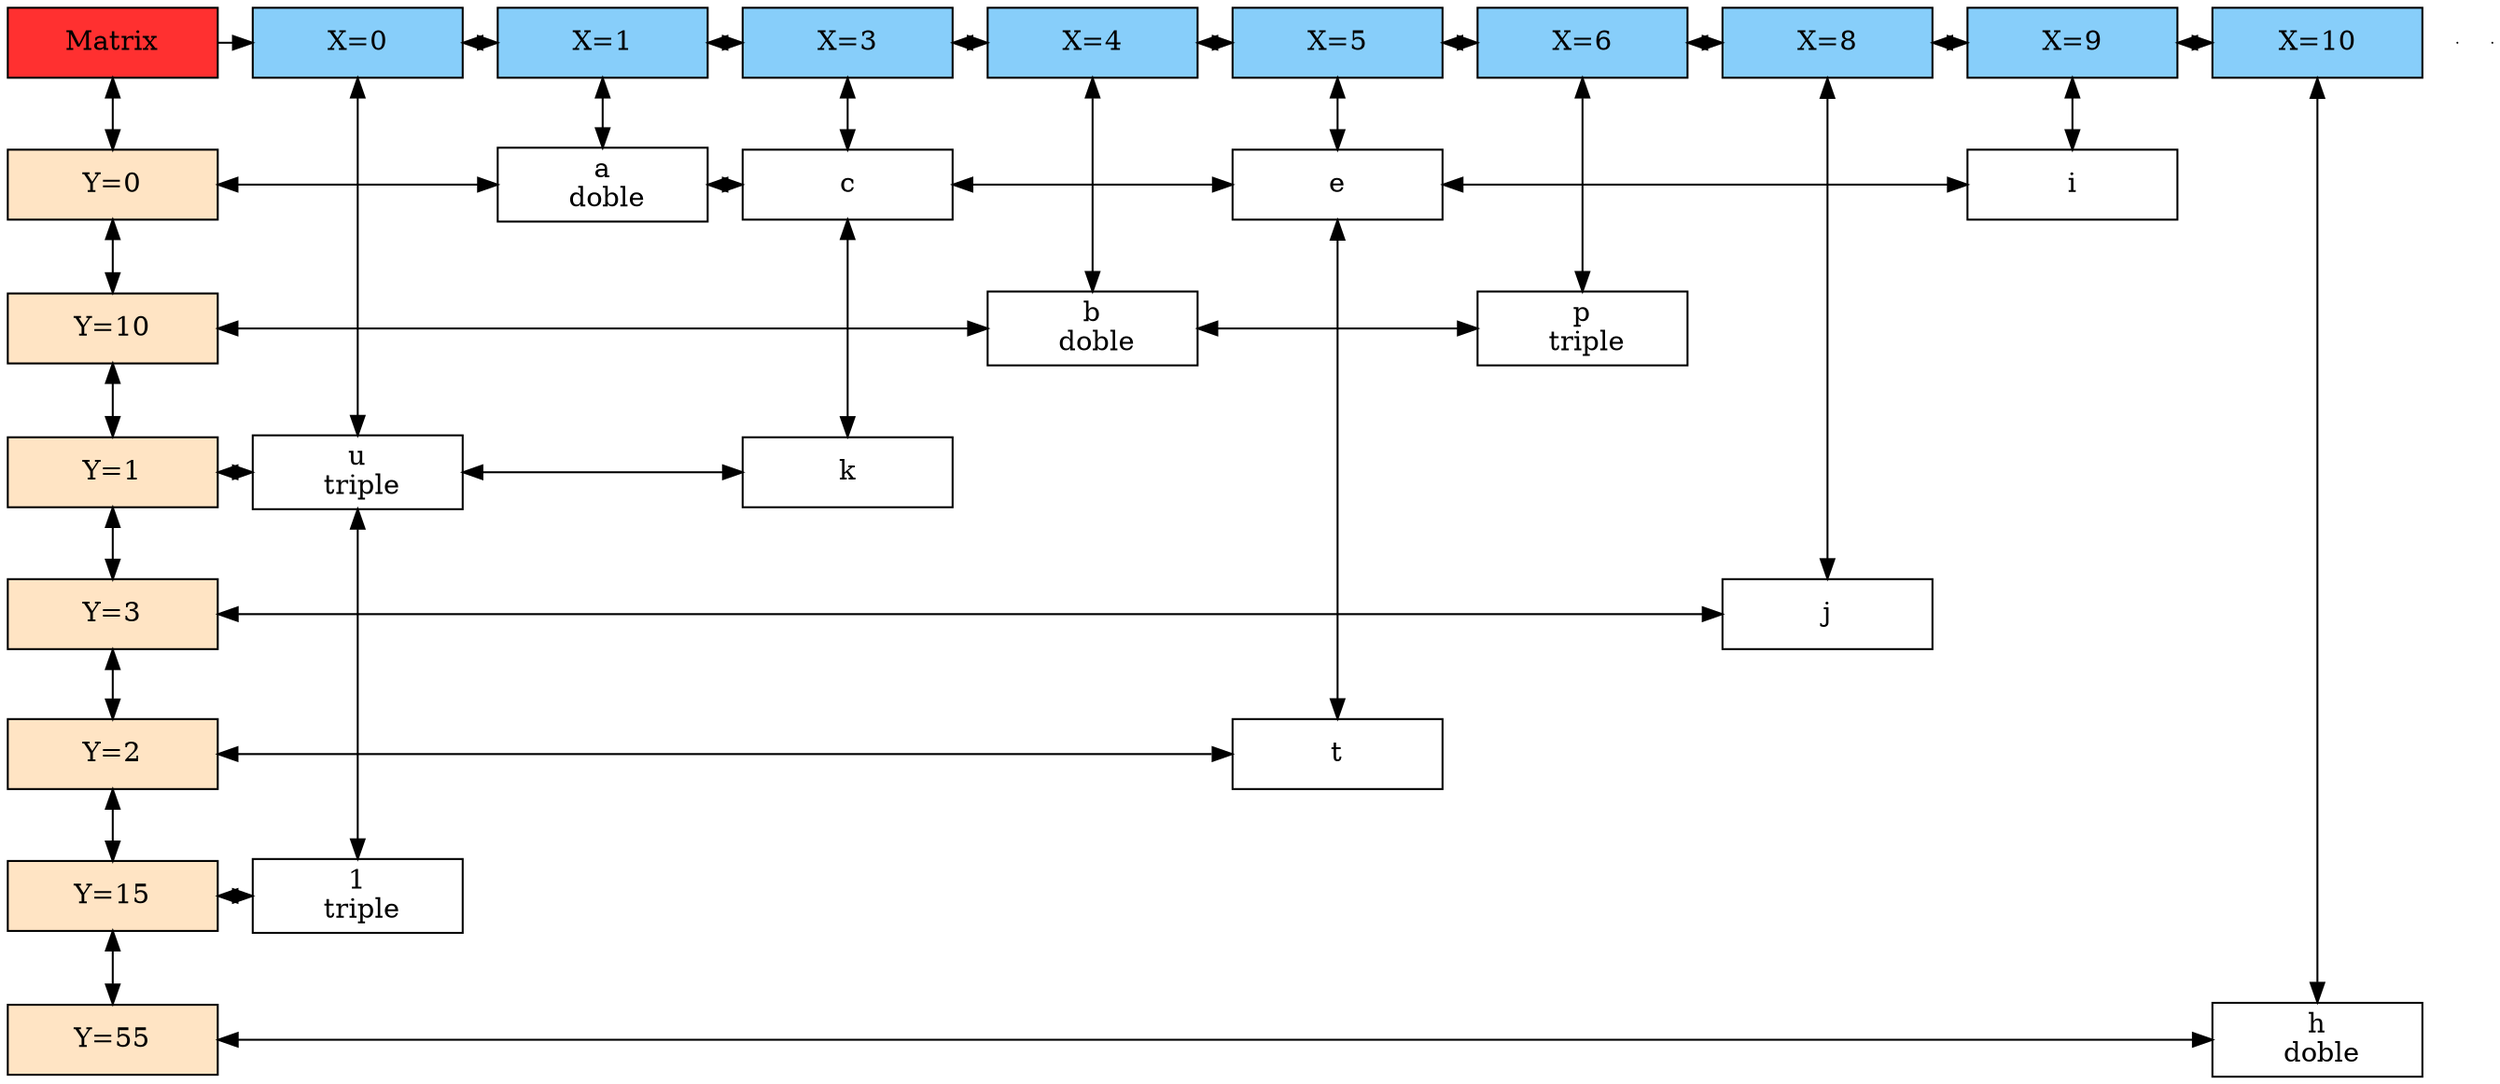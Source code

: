 digraph Sparce_Matrix { 
 node [shape=box]
	Mt[ label = "Matrix", width = 1.5, style = filled, fillcolor = firebrick1, group = 1 ];
	e0[ shape = point, width = 0 ];
e1[shape = point, width = 0];
Nodox17 [label = "X=0" width = 1.5 style = filled, fillcolor = lightskyblue, group =17];
Nodox2 [label = "X=1" width = 1.5 style = filled, fillcolor = lightskyblue, group =2];
Nodox11 [label = "X=3" width = 1.5 style = filled, fillcolor = lightskyblue, group =11];
Nodox5 [label = "X=4" width = 1.5 style = filled, fillcolor = lightskyblue, group =5];
Nodox13 [label = "X=5" width = 1.5 style = filled, fillcolor = lightskyblue, group =13];
Nodox26 [label = "X=6" width = 1.5 style = filled, fillcolor = lightskyblue, group =26];
Nodox20 [label = "X=8" width = 1.5 style = filled, fillcolor = lightskyblue, group =20];
Nodox15 [label = "X=9" width = 1.5 style = filled, fillcolor = lightskyblue, group =15];
Nodox8 [label = "X=10"width = 1.5 style = filled, fillcolor = lightskyblue, group =8];
Nodoy3->Nodoy4[constraint=false, dir=both];
Nodoy4->Nodoy12[constraint=false, dir=both];
Nodoy12->Nodoy14[constraint=false, dir=both];
Nodoy14->Nodoy16[constraint=false, dir=both];
Nodoy6->Nodoy7[constraint=false, dir=both];
Nodoy7->Nodoy27[constraint=false, dir=both];
Nodoy18->Nodoy19[constraint=false, dir=both];
Nodoy19->Nodoy23[constraint=false, dir=both];
Nodoy21->Nodoy22[constraint=false, dir=both];
Nodoy24->Nodoy25[constraint=false, dir=both];
Nodoy28->Nodoy29[constraint=false, dir=both];
Nodoy9->Nodoy10[constraint=false, dir=both];
Nodoy3 [label = "Y=0" width = 1.5 style = filled, fillcolor = bisque1, group = 1  ];
Nodoy6 [label = "Y=10" width = 1.5 style = filled, fillcolor = bisque1, group = 1  ];
Nodoy18 [label = "Y=1" width = 1.5 style = filled, fillcolor = bisque1, group = 1  ];
Nodoy21 [label = "Y=3" width = 1.5 style = filled, fillcolor = bisque1, group = 1  ];
Nodoy24 [label = "Y=2" width = 1.5 style = filled, fillcolor = bisque1, group = 1  ];
Nodoy28 [label = "Y=15" width = 1.5 style = filled, fillcolor = bisque1, group = 1  ];
Nodoy9 [label = "Y=55"width = 1.5 style = filled, fillcolor = bisque1, group = 1  ];
Nodox17->Nodoy19[dir=both]
Nodoy19->Nodoy29[dir=both];
Nodox2->Nodoy4[dir=both]
Nodox11->Nodoy12[dir=both]
Nodoy12->Nodoy23[dir=both];
Nodox5->Nodoy7[dir=both]
Nodox13->Nodoy14[dir=both]
Nodoy14->Nodoy25[dir=both];
Nodox26->Nodoy27[dir=both]
Nodox20->Nodoy22[dir=both]
Nodox15->Nodoy16[dir=both]
Nodox8->Nodoy10[dir=both]
Mt->Nodox17;
Nodox17->Nodox2[dir=both];
Nodox2->Nodox11[dir=both];
Nodox11->Nodox5[dir=both];
Nodox5->Nodox13[dir=both];
Nodox13->Nodox26[dir=both];
Nodox26->Nodox20[dir=both];
Nodox20->Nodox15[dir=both];
Nodox15->Nodox8[dir=both];
Mt->Nodoy3[dir=both];
Nodoy3->Nodoy6[dir=both];
Nodoy6->Nodoy18[dir=both];
Nodoy18->Nodoy21[dir=both];
Nodoy21->Nodoy24[dir=both];
Nodoy24->Nodoy28[dir=both];
Nodoy28->Nodoy9[dir=both];
 { rank = same; Mt; Nodox17; Nodox2; Nodox11; Nodox5; Nodox13; Nodox26; Nodox20; Nodox15; Nodox8}
Nodoy3[label = "Y=0" width = 1.5, group = 1];
Nodoy4[label = "a\n doble" width = 1.5, group = 2];
Nodoy12[label = "c" width = 1.5, group = 11];
Nodoy14[label = "e" width = 1.5, group = 13];
Nodoy16[label = "i" width = 1.5, group = 15];
Nodoy6[label = "Y=10" width = 1.5, group = 1];
Nodoy7[label = "b\n doble" width = 1.5, group = 5];
Nodoy27[label = "p\n triple" width = 1.5, group = 26];
Nodoy18[label = "Y=1" width = 1.5, group = 1];
Nodoy19[label = "u\n triple" width = 1.5, group = 17];
Nodoy23[label = "k" width = 1.5, group = 11];
Nodoy21[label = "Y=3" width = 1.5, group = 1];
Nodoy22[label = "j" width = 1.5, group = 20];
Nodoy24[label = "Y=2" width = 1.5, group = 1];
Nodoy25[label = "t" width = 1.5, group = 13];
Nodoy28[label = "Y=15" width = 1.5, group = 1];
Nodoy29[label = "1\n triple" width = 1.5, group = 17];
Nodoy9[label = "Y=55" width = 1.5, group = 1];
Nodoy10[label = "h\n doble" width = 1.5, group = 8];
{rank= same; Nodoy3;Nodoy4;Nodoy12;Nodoy14;Nodoy16}
 {rank=same;Nodoy6;Nodoy7;Nodoy27}
 {rank=same;Nodoy18;Nodoy19;Nodoy23}
 {rank=same;Nodoy21;Nodoy22}
 {rank=same;Nodoy24;Nodoy25}
 {rank=same;Nodoy28;Nodoy29}
 {rank=same;Nodoy9;Nodoy10}
}
